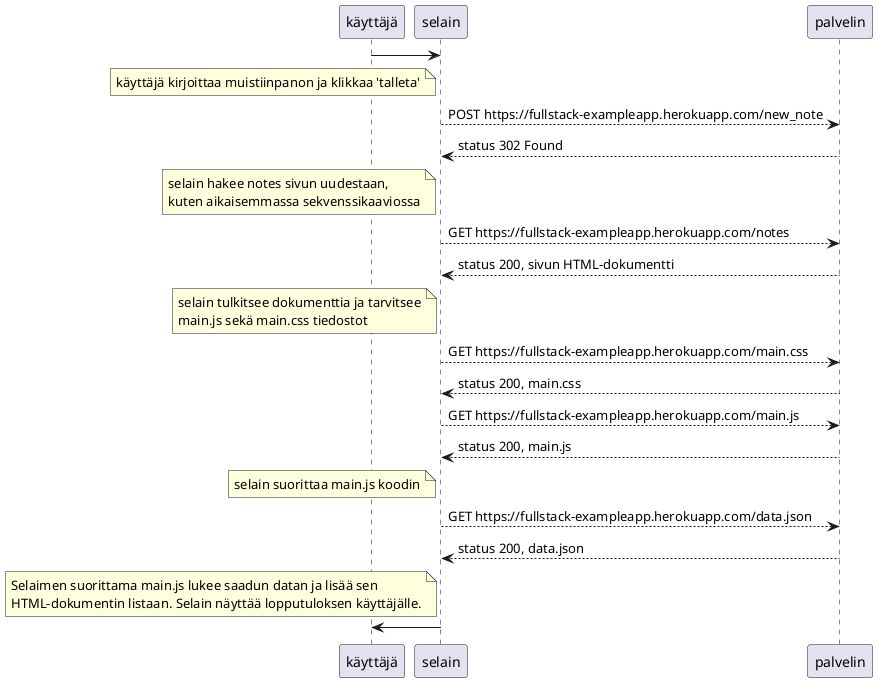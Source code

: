@startuml

käyttäjä->selain:
note left of selain
käyttäjä kirjoittaa muistiinpanon ja klikkaa 'talleta'
end note
selain-->palvelin: POST https://fullstack-exampleapp.herokuapp.com/new_note
palvelin-->selain: status 302 Found

note left of selain
selain hakee notes sivun uudestaan,
kuten aikaisemmassa sekvenssikaaviossa
end note

selain-->palvelin: GET https://fullstack-exampleapp.herokuapp.com/notes
palvelin-->selain: status 200, sivun HTML-dokumentti
note left of selain
selain tulkitsee dokumenttia ja tarvitsee
main.js sekä main.css tiedostot
end note
selain-->palvelin: GET https://fullstack-exampleapp.herokuapp.com/main.css
palvelin-->selain: status 200, main.css

selain-->palvelin: GET https://fullstack-exampleapp.herokuapp.com/main.js
palvelin-->selain: status 200, main.js
note left of selain
selain suorittaa main.js koodin
end note
selain-->palvelin: GET https://fullstack-exampleapp.herokuapp.com/data.json
palvelin-->selain: status 200, data.json
note left of selain
Selaimen suorittama main.js lukee saadun datan ja lisää sen
HTML-dokumentin listaan. Selain näyttää lopputuloksen käyttäjälle.
end note
selain->käyttäjä:

@enduml
